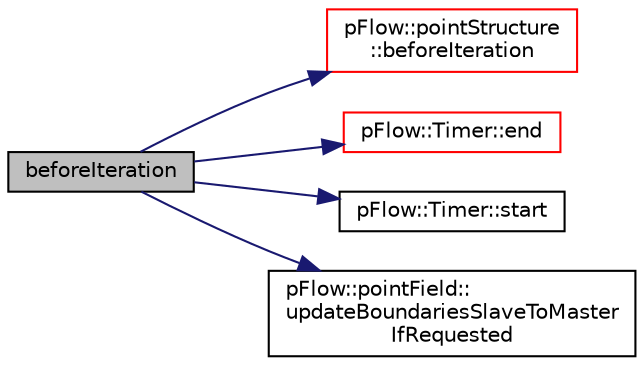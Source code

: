 digraph "beforeIteration"
{
 // LATEX_PDF_SIZE
  edge [fontname="Helvetica",fontsize="10",labelfontname="Helvetica",labelfontsize="10"];
  node [fontname="Helvetica",fontsize="10",shape=record];
  rankdir="LR";
  Node1 [label="beforeIteration",height=0.2,width=0.4,color="black", fillcolor="grey75", style="filled", fontcolor="black",tooltip="In the time loop before iterate."];
  Node1 -> Node2 [color="midnightblue",fontsize="10",style="solid",fontname="Helvetica"];
  Node2 [label="pFlow::pointStructure\l::beforeIteration",height=0.2,width=0.4,color="red", fillcolor="white", style="filled",URL="$classpFlow_1_1pointStructure.html#ada71b97666fe3f66b31690bf12633c32",tooltip="In the time loop before iterate."];
  Node1 -> Node13 [color="midnightblue",fontsize="10",style="solid",fontname="Helvetica"];
  Node13 [label="pFlow::Timer::end",height=0.2,width=0.4,color="red", fillcolor="white", style="filled",URL="$classpFlow_1_1Timer.html#aaf81d3fdaf258088d7692fa70cece087",tooltip=" "];
  Node1 -> Node17 [color="midnightblue",fontsize="10",style="solid",fontname="Helvetica"];
  Node17 [label="pFlow::Timer::start",height=0.2,width=0.4,color="black", fillcolor="white", style="filled",URL="$classpFlow_1_1Timer.html#a60de64d75454385b23995437f1d72669",tooltip=" "];
  Node1 -> Node18 [color="midnightblue",fontsize="10",style="solid",fontname="Helvetica"];
  Node18 [label="pFlow::pointField::\lupdateBoundariesSlaveToMaster\lIfRequested",height=0.2,width=0.4,color="black", fillcolor="white", style="filled",URL="$classpFlow_1_1pointField.html#a4df96ffd1fa1b1fad9fc5dbd8bf03431",tooltip="update boundaries if it is requested previousely (slave to master)."];
}
